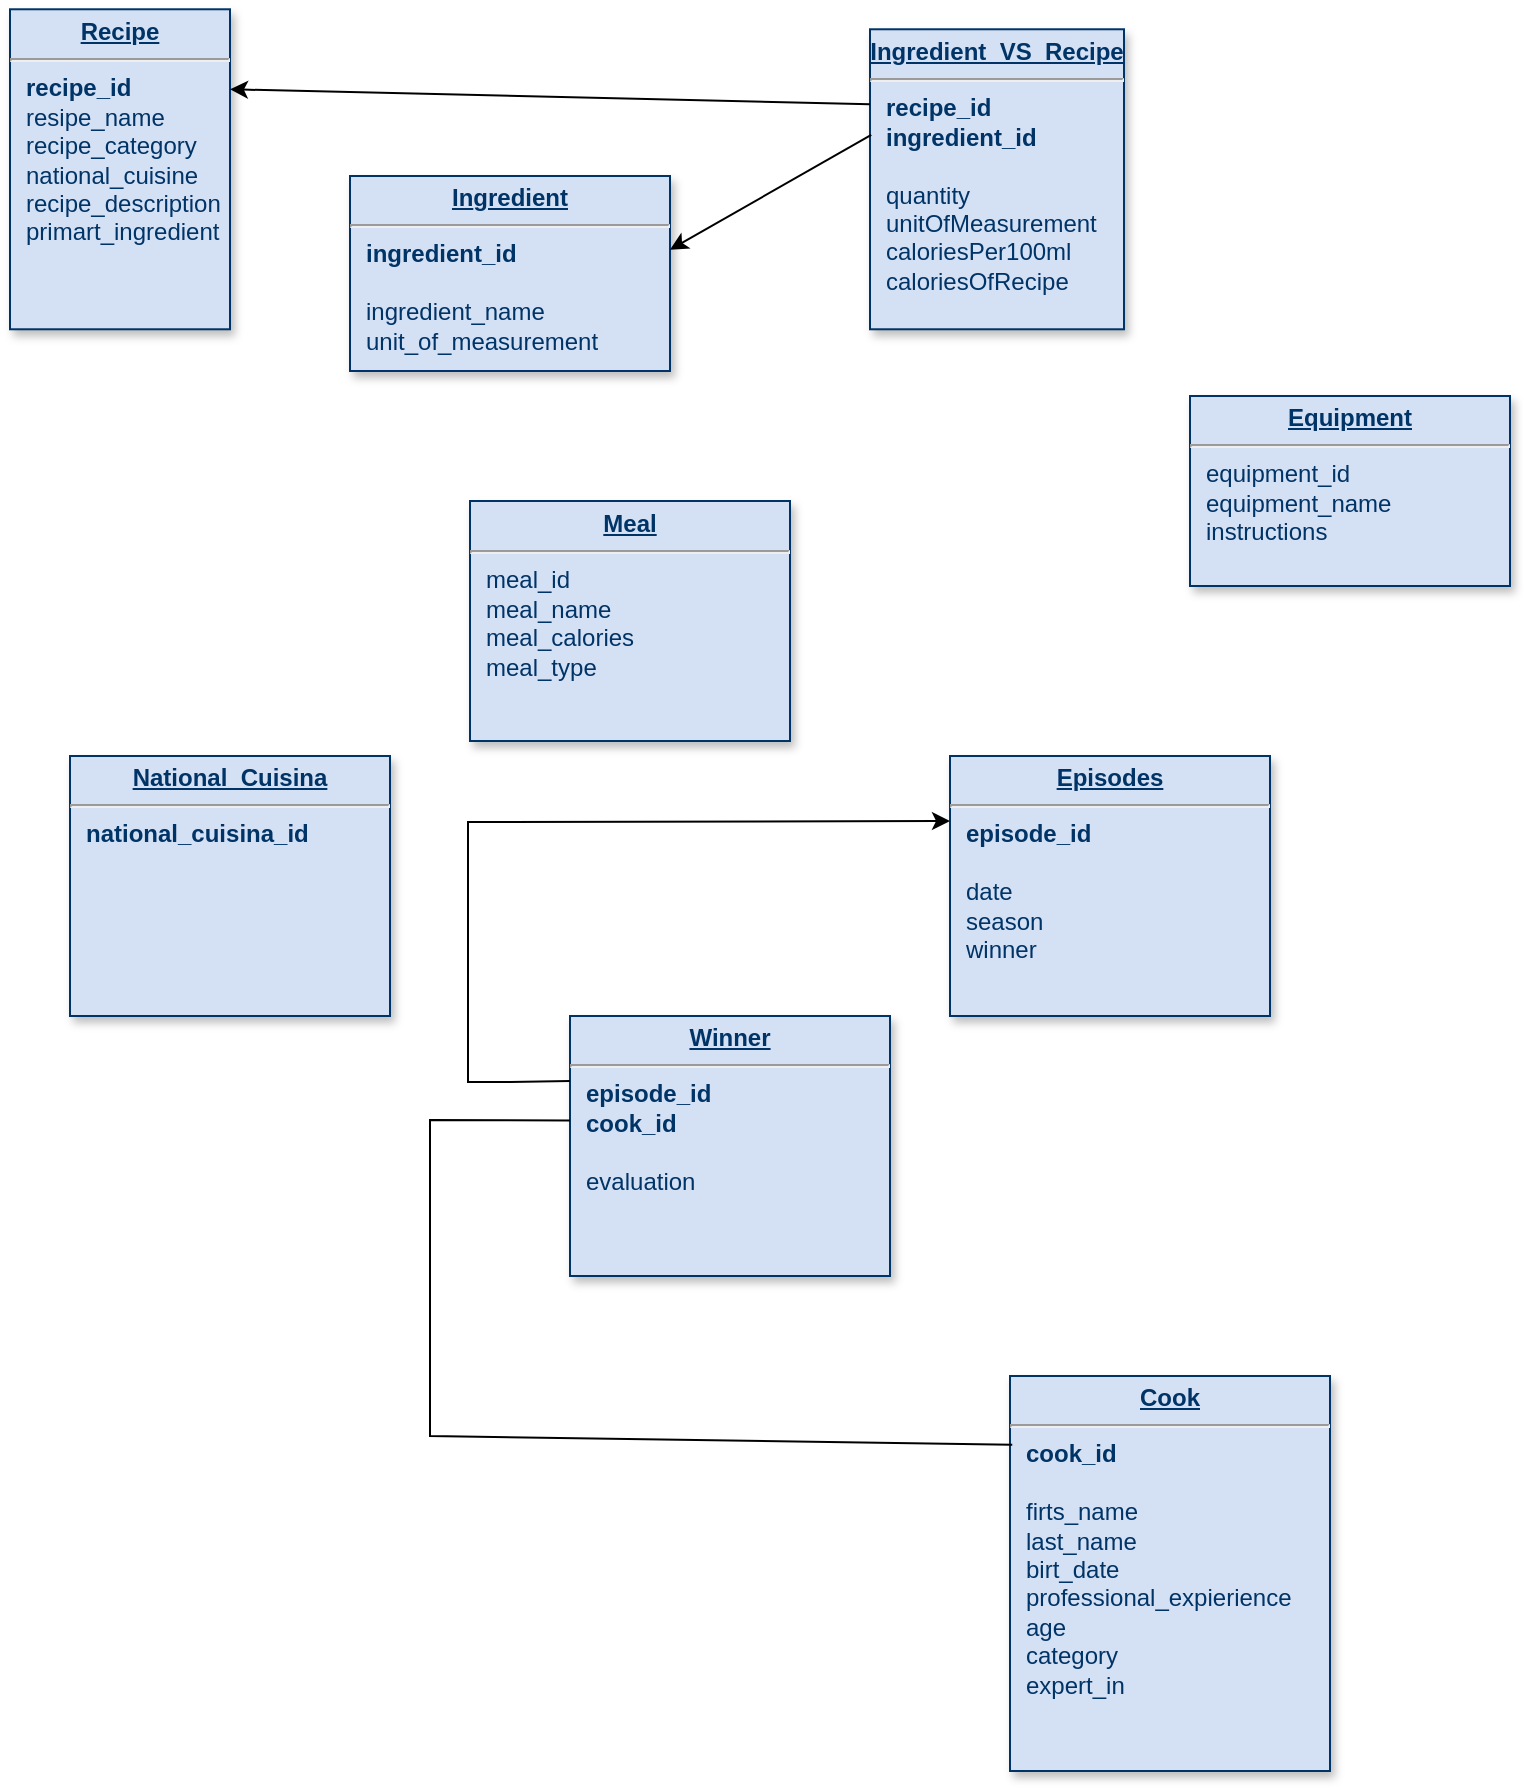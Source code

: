 <mxfile version="24.2.0" type="github">
  <diagram name="Page-1" id="efa7a0a1-bf9b-a30e-e6df-94a7791c09e9">
    <mxGraphModel dx="1710" dy="765" grid="1" gridSize="10" guides="1" tooltips="1" connect="1" arrows="1" fold="1" page="1" pageScale="1" pageWidth="826" pageHeight="1169" background="none" math="0" shadow="0">
      <root>
        <mxCell id="0" />
        <mxCell id="1" parent="0" />
        <mxCell id="19" value="&lt;p style=&quot;margin: 0px; margin-top: 4px; text-align: center; text-decoration: underline;&quot;&gt;&lt;b&gt;Meal&lt;/b&gt;&lt;/p&gt;&lt;hr&gt;&lt;p style=&quot;margin: 0px; margin-left: 8px;&quot;&gt;meal_id&lt;br&gt;meal_name&lt;/p&gt;&lt;p style=&quot;margin: 0px; margin-left: 8px;&quot;&gt;meal_calories&lt;/p&gt;&lt;p style=&quot;margin: 0px; margin-left: 8px;&quot;&gt;meal_type&lt;/p&gt;" style="verticalAlign=top;align=left;overflow=fill;fontSize=12;fontFamily=Helvetica;html=1;strokeColor=#003366;shadow=1;fillColor=#D4E1F5;fontColor=#003366" parent="1" vertex="1">
          <mxGeometry x="270.0" y="272.5" width="160" height="120" as="geometry" />
        </mxCell>
        <mxCell id="20" value="&lt;p style=&quot;margin: 4px 0px 0px; text-align: center;&quot;&gt;&lt;b style=&quot;text-decoration-line: underline;&quot;&gt;In&lt;/b&gt;&lt;span style=&quot;background-color: initial; text-align: left;&quot;&gt;&lt;b&gt;&lt;u&gt;gredient&lt;/u&gt;&lt;/b&gt;&lt;/span&gt;&lt;/p&gt;&lt;hr&gt;&lt;p style=&quot;margin: 0px; margin-left: 8px;&quot;&gt;&lt;b&gt;ingredient_id&lt;/b&gt;&lt;/p&gt;&lt;p style=&quot;margin: 0px; margin-left: 8px;&quot;&gt;&lt;br&gt;&lt;/p&gt;&lt;p style=&quot;margin: 0px; margin-left: 8px;&quot;&gt;ingredient_name&amp;nbsp;&lt;/p&gt;&lt;p style=&quot;margin: 0px; margin-left: 8px;&quot;&gt;unit_of_measurement&lt;/p&gt;" style="verticalAlign=top;align=left;overflow=fill;fontSize=12;fontFamily=Helvetica;html=1;strokeColor=#003366;shadow=1;fillColor=#D4E1F5;fontColor=#003366" parent="1" vertex="1">
          <mxGeometry x="210" y="110" width="160" height="97.5" as="geometry" />
        </mxCell>
        <mxCell id="21" value="&lt;p style=&quot;margin: 0px; margin-top: 4px; text-align: center; text-decoration: underline;&quot;&gt;&lt;b&gt;Equipment&lt;/b&gt;&lt;/p&gt;&lt;hr&gt;&lt;p style=&quot;margin: 0px; margin-left: 8px;&quot;&gt;equipment_id&lt;/p&gt;&lt;p style=&quot;margin: 0px; margin-left: 8px;&quot;&gt;equipment_name&amp;nbsp;&lt;/p&gt;&lt;p style=&quot;margin: 0px; margin-left: 8px;&quot;&gt;instructions&lt;/p&gt;" style="verticalAlign=top;align=left;overflow=fill;fontSize=12;fontFamily=Helvetica;html=1;strokeColor=#003366;shadow=1;fillColor=#D4E1F5;fontColor=#003366" parent="1" vertex="1">
          <mxGeometry x="630" y="220" width="160" height="95" as="geometry" />
        </mxCell>
        <mxCell id="24" value="&lt;p style=&quot;margin: 0px; margin-top: 4px; text-align: center; text-decoration: underline;&quot;&gt;&lt;b&gt;Ingredient_VS_Recipe&lt;/b&gt;&lt;/p&gt;&lt;hr&gt;&lt;p style=&quot;margin: 0px; margin-left: 8px;&quot;&gt;&lt;b&gt;recipe_id&lt;/b&gt;&lt;/p&gt;&lt;p style=&quot;margin: 0px; margin-left: 8px;&quot;&gt;&lt;b&gt;ingredient_id&lt;/b&gt;&lt;/p&gt;&lt;p style=&quot;margin: 0px; margin-left: 8px;&quot;&gt;&lt;br&gt;&lt;/p&gt;&lt;p style=&quot;margin: 0px; margin-left: 8px;&quot;&gt;quantity&amp;nbsp;&lt;/p&gt;&lt;p style=&quot;margin: 0px; margin-left: 8px;&quot;&gt;unitOfMeasurement&lt;/p&gt;&lt;p style=&quot;margin: 0px; margin-left: 8px;&quot;&gt;caloriesPer100ml&lt;/p&gt;&lt;p style=&quot;margin: 0px; margin-left: 8px;&quot;&gt;caloriesOfRecipe&lt;/p&gt;" style="verticalAlign=top;align=left;overflow=fill;fontSize=12;fontFamily=Helvetica;html=1;strokeColor=#003366;shadow=1;fillColor=#D4E1F5;fontColor=#003366" parent="1" vertex="1">
          <mxGeometry x="470" y="36.64" width="127" height="150" as="geometry" />
        </mxCell>
        <mxCell id="25" value="&lt;p style=&quot;margin: 0px; margin-top: 4px; text-align: center; text-decoration: underline;&quot;&gt;&lt;b&gt;Recipe&lt;/b&gt;&lt;/p&gt;&lt;hr&gt;&lt;p style=&quot;margin: 0px; margin-left: 8px;&quot;&gt;&lt;b&gt;recipe_id&lt;/b&gt;&lt;/p&gt;&lt;p style=&quot;margin: 0px; margin-left: 8px;&quot;&gt;resipe_name&lt;/p&gt;&lt;p style=&quot;margin: 0px; margin-left: 8px;&quot;&gt;recipe_category&lt;/p&gt;&lt;p style=&quot;margin: 0px; margin-left: 8px;&quot;&gt;national_cuisine&lt;/p&gt;&lt;p style=&quot;margin: 0px; margin-left: 8px;&quot;&gt;recipe_description&lt;/p&gt;&lt;p style=&quot;margin: 0px; margin-left: 8px;&quot;&gt;primart_ingredient&lt;/p&gt;" style="verticalAlign=top;align=left;overflow=fill;fontSize=12;fontFamily=Helvetica;html=1;strokeColor=#003366;shadow=1;fillColor=#D4E1F5;fontColor=#003366" parent="1" vertex="1">
          <mxGeometry x="40" y="26.64" width="110" height="160" as="geometry" />
        </mxCell>
        <mxCell id="wiVbtL2ftH64XFmx5zw3-115" value="" style="endArrow=classic;html=1;rounded=0;exitX=0;exitY=0.25;exitDx=0;exitDy=0;entryX=1;entryY=0.25;entryDx=0;entryDy=0;" edge="1" parent="1" source="24" target="25">
          <mxGeometry width="50" height="50" relative="1" as="geometry">
            <mxPoint x="500" y="220" as="sourcePoint" />
            <mxPoint x="550" y="170" as="targetPoint" />
          </mxGeometry>
        </mxCell>
        <mxCell id="wiVbtL2ftH64XFmx5zw3-116" value="" style="endArrow=classic;html=1;rounded=0;exitX=0.005;exitY=0.352;exitDx=0;exitDy=0;exitPerimeter=0;entryX=1;entryY=0.378;entryDx=0;entryDy=0;entryPerimeter=0;" edge="1" parent="1" source="24" target="20">
          <mxGeometry width="50" height="50" relative="1" as="geometry">
            <mxPoint x="500" y="220" as="sourcePoint" />
            <mxPoint x="360" y="210" as="targetPoint" />
            <Array as="points" />
          </mxGeometry>
        </mxCell>
        <mxCell id="wiVbtL2ftH64XFmx5zw3-119" value="&lt;p style=&quot;margin: 0px; margin-top: 4px; text-align: center; text-decoration: underline;&quot;&gt;&lt;b&gt;Episodes&lt;/b&gt;&lt;/p&gt;&lt;hr&gt;&lt;p style=&quot;margin: 0px; margin-left: 8px;&quot;&gt;&lt;b&gt;episode_id&lt;/b&gt;&lt;/p&gt;&lt;p style=&quot;margin: 0px; margin-left: 8px;&quot;&gt;&lt;br&gt;&lt;/p&gt;&lt;p style=&quot;margin: 0px; margin-left: 8px;&quot;&gt;date&lt;/p&gt;&lt;p style=&quot;margin: 0px; margin-left: 8px;&quot;&gt;season&lt;/p&gt;&lt;p style=&quot;margin: 0px; margin-left: 8px;&quot;&gt;winner&lt;/p&gt;&lt;p style=&quot;margin: 0px; margin-left: 8px;&quot;&gt;&lt;br&gt;&lt;/p&gt;" style="verticalAlign=top;align=left;overflow=fill;fontSize=12;fontFamily=Helvetica;html=1;strokeColor=#003366;shadow=1;fillColor=#D4E1F5;fontColor=#003366" vertex="1" parent="1">
          <mxGeometry x="510" y="400" width="160" height="130" as="geometry" />
        </mxCell>
        <mxCell id="wiVbtL2ftH64XFmx5zw3-120" value="&lt;p style=&quot;margin: 0px; margin-top: 4px; text-align: center; text-decoration: underline;&quot;&gt;&lt;b&gt;National_Cuisina&lt;/b&gt;&lt;/p&gt;&lt;hr&gt;&lt;p style=&quot;margin: 0px; margin-left: 8px;&quot;&gt;&lt;b&gt;national_cuisina_id&lt;/b&gt;&lt;/p&gt;&lt;p style=&quot;margin: 0px; margin-left: 8px;&quot;&gt;&lt;br&gt;&lt;/p&gt;&lt;p style=&quot;margin: 0px; margin-left: 8px;&quot;&gt;&lt;br&gt;&lt;/p&gt;" style="verticalAlign=top;align=left;overflow=fill;fontSize=12;fontFamily=Helvetica;html=1;strokeColor=#003366;shadow=1;fillColor=#D4E1F5;fontColor=#003366" vertex="1" parent="1">
          <mxGeometry x="70" y="400" width="160" height="130" as="geometry" />
        </mxCell>
        <mxCell id="wiVbtL2ftH64XFmx5zw3-121" value="&lt;p style=&quot;margin: 0px; margin-top: 4px; text-align: center; text-decoration: underline;&quot;&gt;&lt;b&gt;Winner&lt;/b&gt;&lt;/p&gt;&lt;hr&gt;&lt;p style=&quot;margin: 0px; margin-left: 8px;&quot;&gt;&lt;b&gt;episode_id&lt;/b&gt;&lt;/p&gt;&lt;p style=&quot;margin: 0px; margin-left: 8px;&quot;&gt;&lt;b&gt;cook_id&lt;/b&gt;&lt;/p&gt;&lt;p style=&quot;margin: 0px; margin-left: 8px;&quot;&gt;&lt;br&gt;&lt;/p&gt;&lt;p style=&quot;margin: 0px; margin-left: 8px;&quot;&gt;evaluation&lt;/p&gt;&lt;p style=&quot;margin: 0px; margin-left: 8px;&quot;&gt;&lt;br&gt;&lt;/p&gt;&lt;p style=&quot;margin: 0px; margin-left: 8px;&quot;&gt;&lt;br&gt;&lt;/p&gt;" style="verticalAlign=top;align=left;overflow=fill;fontSize=12;fontFamily=Helvetica;html=1;strokeColor=#003366;shadow=1;fillColor=#D4E1F5;fontColor=#003366" vertex="1" parent="1">
          <mxGeometry x="320" y="530" width="160" height="130" as="geometry" />
        </mxCell>
        <mxCell id="wiVbtL2ftH64XFmx5zw3-122" value="&lt;p style=&quot;margin: 0px; margin-top: 4px; text-align: center; text-decoration: underline;&quot;&gt;&lt;b&gt;Cook&lt;/b&gt;&lt;/p&gt;&lt;hr&gt;&lt;p style=&quot;margin: 0px; margin-left: 8px;&quot;&gt;&lt;b&gt;cook_id&lt;/b&gt;&lt;/p&gt;&lt;p style=&quot;margin: 0px; margin-left: 8px;&quot;&gt;&lt;br&gt;&lt;/p&gt;&lt;p style=&quot;margin: 0px; margin-left: 8px;&quot;&gt;firts_name&lt;/p&gt;&lt;p style=&quot;margin: 0px; margin-left: 8px;&quot;&gt;last_name&lt;/p&gt;&lt;p style=&quot;margin: 0px; margin-left: 8px;&quot;&gt;birt_date&lt;/p&gt;&lt;p style=&quot;margin: 0px; margin-left: 8px;&quot;&gt;professional_expierience&lt;/p&gt;&lt;p style=&quot;margin: 0px; margin-left: 8px;&quot;&gt;age&lt;/p&gt;&lt;p style=&quot;margin: 0px; margin-left: 8px;&quot;&gt;category&lt;/p&gt;&lt;p style=&quot;margin: 0px; margin-left: 8px;&quot;&gt;expert_in&lt;/p&gt;&lt;p style=&quot;margin: 0px; margin-left: 8px;&quot;&gt;&lt;br&gt;&lt;/p&gt;" style="verticalAlign=top;align=left;overflow=fill;fontSize=12;fontFamily=Helvetica;html=1;strokeColor=#003366;shadow=1;fillColor=#D4E1F5;fontColor=#003366" vertex="1" parent="1">
          <mxGeometry x="540" y="710" width="160" height="197.5" as="geometry" />
        </mxCell>
        <mxCell id="wiVbtL2ftH64XFmx5zw3-123" value="" style="endArrow=classic;html=1;rounded=0;exitX=0;exitY=0.25;exitDx=0;exitDy=0;entryX=0;entryY=0.25;entryDx=0;entryDy=0;" edge="1" parent="1" source="wiVbtL2ftH64XFmx5zw3-121" target="wiVbtL2ftH64XFmx5zw3-119">
          <mxGeometry width="50" height="50" relative="1" as="geometry">
            <mxPoint x="240" y="822.17" as="sourcePoint" />
            <mxPoint x="530" y="810.003" as="targetPoint" />
            <Array as="points">
              <mxPoint x="290" y="563" />
              <mxPoint x="269" y="563" />
              <mxPoint x="269" y="433" />
            </Array>
          </mxGeometry>
        </mxCell>
        <mxCell id="wiVbtL2ftH64XFmx5zw3-124" value="" style="endArrow=none;html=1;rounded=0;entryX=0;entryY=0.402;entryDx=0;entryDy=0;entryPerimeter=0;exitX=0.007;exitY=0.174;exitDx=0;exitDy=0;exitPerimeter=0;" edge="1" parent="1" source="wiVbtL2ftH64XFmx5zw3-122" target="wiVbtL2ftH64XFmx5zw3-121">
          <mxGeometry width="50" height="50" relative="1" as="geometry">
            <mxPoint x="570" y="750" as="sourcePoint" />
            <mxPoint x="620" y="700" as="targetPoint" />
            <Array as="points">
              <mxPoint x="250" y="740" />
              <mxPoint x="250" y="582" />
            </Array>
          </mxGeometry>
        </mxCell>
      </root>
    </mxGraphModel>
  </diagram>
</mxfile>
